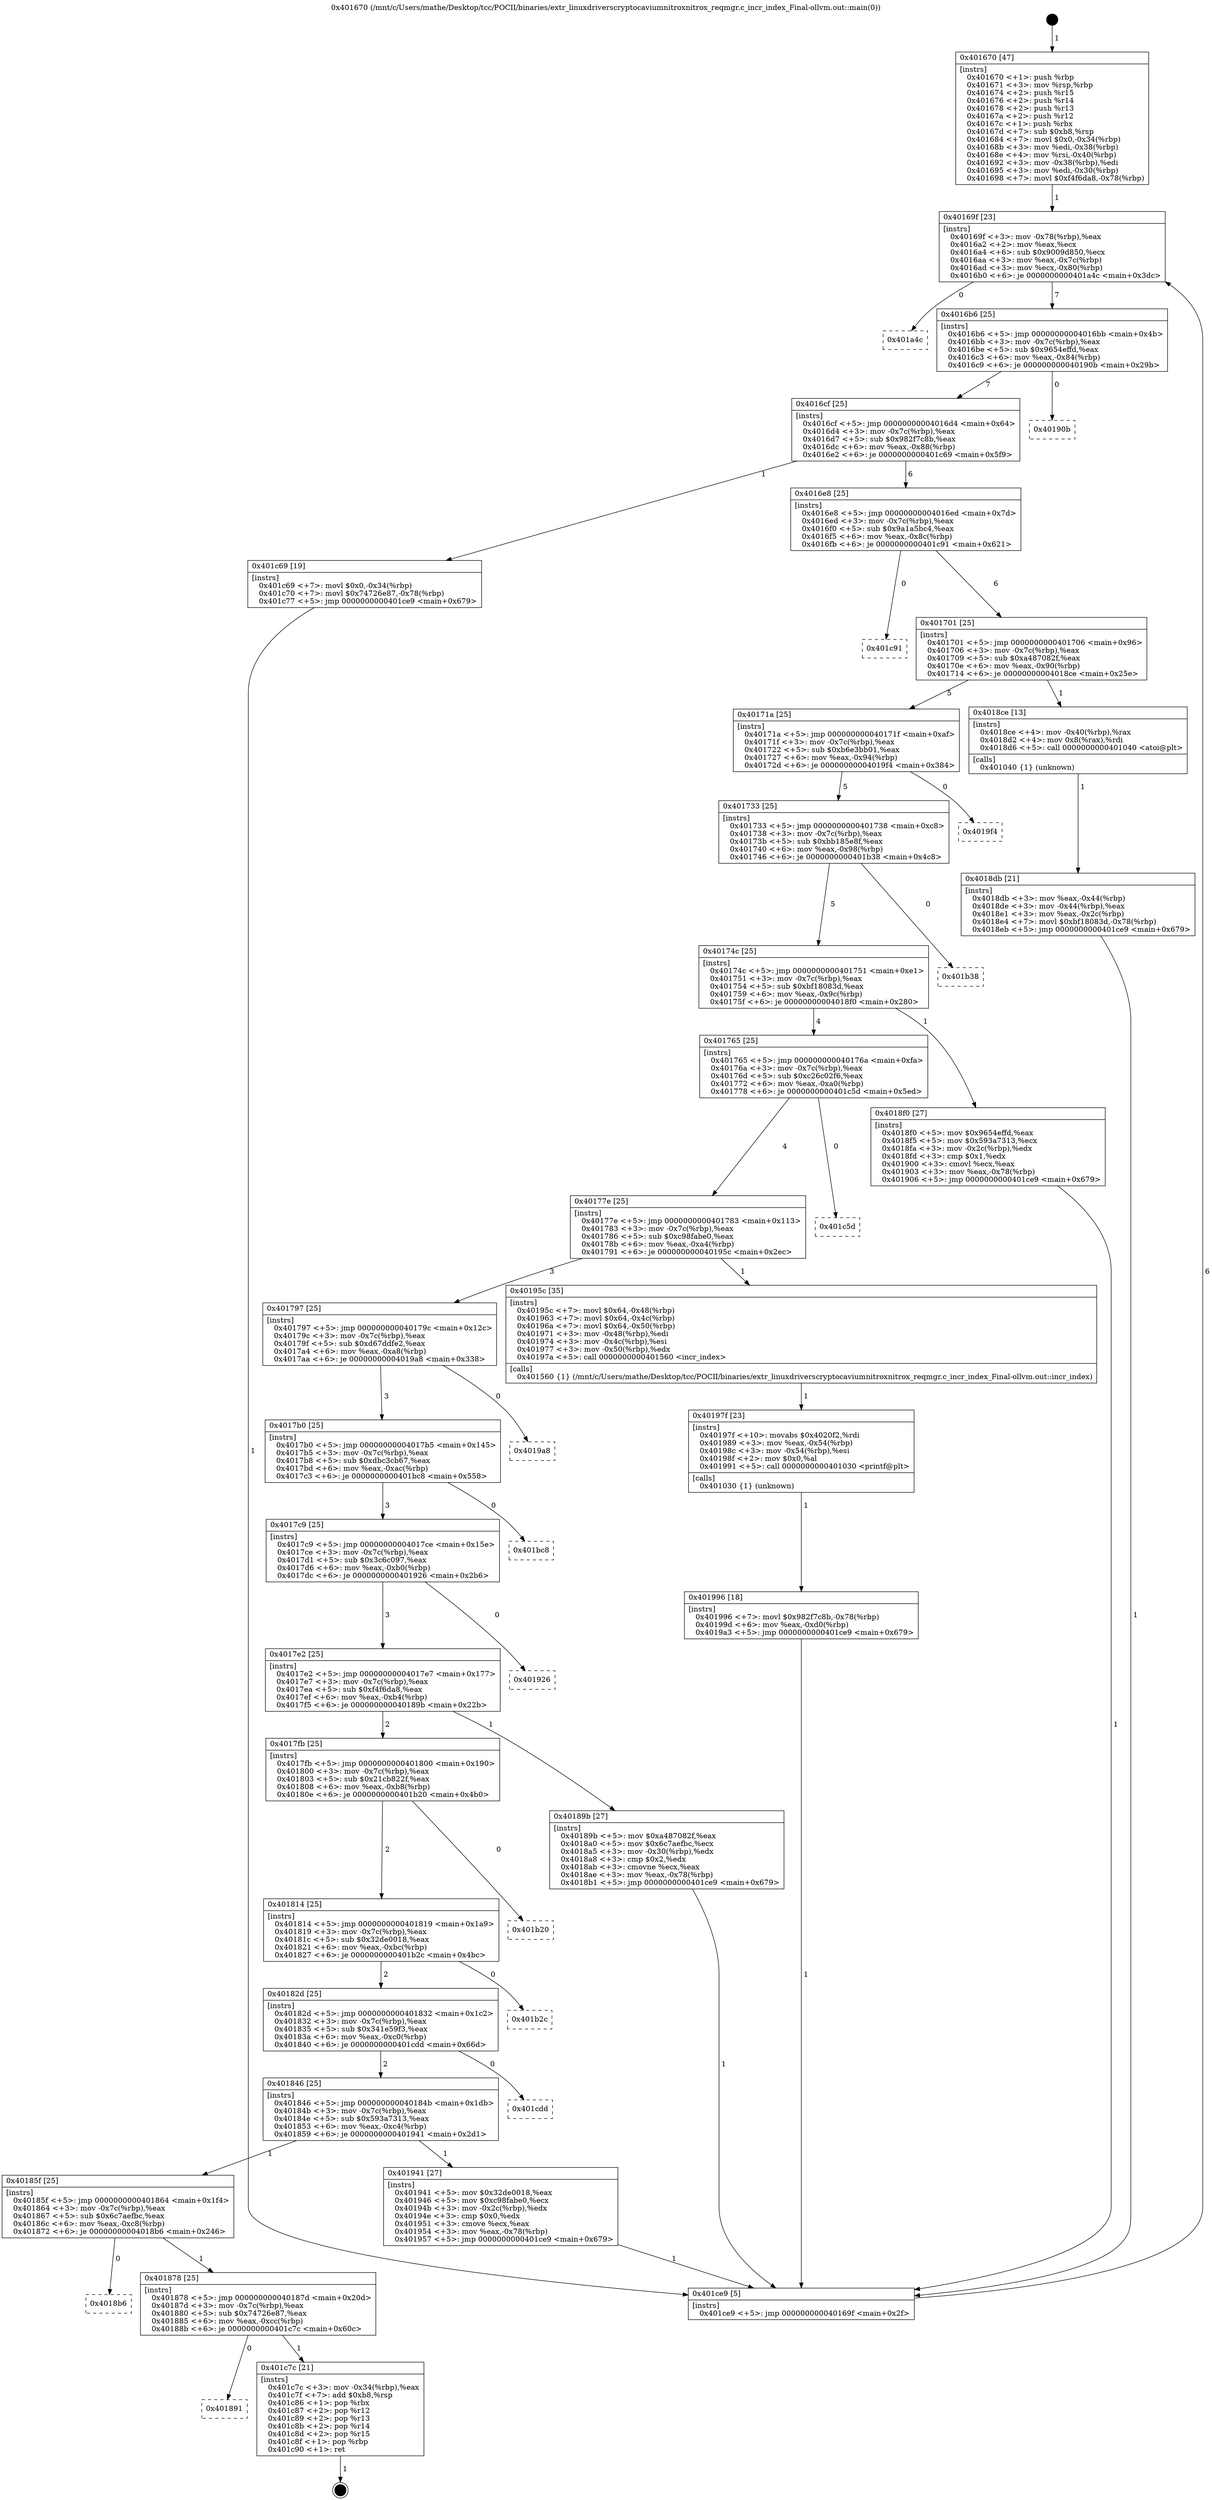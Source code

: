 digraph "0x401670" {
  label = "0x401670 (/mnt/c/Users/mathe/Desktop/tcc/POCII/binaries/extr_linuxdriverscryptocaviumnitroxnitrox_reqmgr.c_incr_index_Final-ollvm.out::main(0))"
  labelloc = "t"
  node[shape=record]

  Entry [label="",width=0.3,height=0.3,shape=circle,fillcolor=black,style=filled]
  "0x40169f" [label="{
     0x40169f [23]\l
     | [instrs]\l
     &nbsp;&nbsp;0x40169f \<+3\>: mov -0x78(%rbp),%eax\l
     &nbsp;&nbsp;0x4016a2 \<+2\>: mov %eax,%ecx\l
     &nbsp;&nbsp;0x4016a4 \<+6\>: sub $0x9009d850,%ecx\l
     &nbsp;&nbsp;0x4016aa \<+3\>: mov %eax,-0x7c(%rbp)\l
     &nbsp;&nbsp;0x4016ad \<+3\>: mov %ecx,-0x80(%rbp)\l
     &nbsp;&nbsp;0x4016b0 \<+6\>: je 0000000000401a4c \<main+0x3dc\>\l
  }"]
  "0x401a4c" [label="{
     0x401a4c\l
  }", style=dashed]
  "0x4016b6" [label="{
     0x4016b6 [25]\l
     | [instrs]\l
     &nbsp;&nbsp;0x4016b6 \<+5\>: jmp 00000000004016bb \<main+0x4b\>\l
     &nbsp;&nbsp;0x4016bb \<+3\>: mov -0x7c(%rbp),%eax\l
     &nbsp;&nbsp;0x4016be \<+5\>: sub $0x9654effd,%eax\l
     &nbsp;&nbsp;0x4016c3 \<+6\>: mov %eax,-0x84(%rbp)\l
     &nbsp;&nbsp;0x4016c9 \<+6\>: je 000000000040190b \<main+0x29b\>\l
  }"]
  Exit [label="",width=0.3,height=0.3,shape=circle,fillcolor=black,style=filled,peripheries=2]
  "0x40190b" [label="{
     0x40190b\l
  }", style=dashed]
  "0x4016cf" [label="{
     0x4016cf [25]\l
     | [instrs]\l
     &nbsp;&nbsp;0x4016cf \<+5\>: jmp 00000000004016d4 \<main+0x64\>\l
     &nbsp;&nbsp;0x4016d4 \<+3\>: mov -0x7c(%rbp),%eax\l
     &nbsp;&nbsp;0x4016d7 \<+5\>: sub $0x982f7c8b,%eax\l
     &nbsp;&nbsp;0x4016dc \<+6\>: mov %eax,-0x88(%rbp)\l
     &nbsp;&nbsp;0x4016e2 \<+6\>: je 0000000000401c69 \<main+0x5f9\>\l
  }"]
  "0x401891" [label="{
     0x401891\l
  }", style=dashed]
  "0x401c69" [label="{
     0x401c69 [19]\l
     | [instrs]\l
     &nbsp;&nbsp;0x401c69 \<+7\>: movl $0x0,-0x34(%rbp)\l
     &nbsp;&nbsp;0x401c70 \<+7\>: movl $0x74726e87,-0x78(%rbp)\l
     &nbsp;&nbsp;0x401c77 \<+5\>: jmp 0000000000401ce9 \<main+0x679\>\l
  }"]
  "0x4016e8" [label="{
     0x4016e8 [25]\l
     | [instrs]\l
     &nbsp;&nbsp;0x4016e8 \<+5\>: jmp 00000000004016ed \<main+0x7d\>\l
     &nbsp;&nbsp;0x4016ed \<+3\>: mov -0x7c(%rbp),%eax\l
     &nbsp;&nbsp;0x4016f0 \<+5\>: sub $0x9a1a5bc4,%eax\l
     &nbsp;&nbsp;0x4016f5 \<+6\>: mov %eax,-0x8c(%rbp)\l
     &nbsp;&nbsp;0x4016fb \<+6\>: je 0000000000401c91 \<main+0x621\>\l
  }"]
  "0x401c7c" [label="{
     0x401c7c [21]\l
     | [instrs]\l
     &nbsp;&nbsp;0x401c7c \<+3\>: mov -0x34(%rbp),%eax\l
     &nbsp;&nbsp;0x401c7f \<+7\>: add $0xb8,%rsp\l
     &nbsp;&nbsp;0x401c86 \<+1\>: pop %rbx\l
     &nbsp;&nbsp;0x401c87 \<+2\>: pop %r12\l
     &nbsp;&nbsp;0x401c89 \<+2\>: pop %r13\l
     &nbsp;&nbsp;0x401c8b \<+2\>: pop %r14\l
     &nbsp;&nbsp;0x401c8d \<+2\>: pop %r15\l
     &nbsp;&nbsp;0x401c8f \<+1\>: pop %rbp\l
     &nbsp;&nbsp;0x401c90 \<+1\>: ret\l
  }"]
  "0x401c91" [label="{
     0x401c91\l
  }", style=dashed]
  "0x401701" [label="{
     0x401701 [25]\l
     | [instrs]\l
     &nbsp;&nbsp;0x401701 \<+5\>: jmp 0000000000401706 \<main+0x96\>\l
     &nbsp;&nbsp;0x401706 \<+3\>: mov -0x7c(%rbp),%eax\l
     &nbsp;&nbsp;0x401709 \<+5\>: sub $0xa487082f,%eax\l
     &nbsp;&nbsp;0x40170e \<+6\>: mov %eax,-0x90(%rbp)\l
     &nbsp;&nbsp;0x401714 \<+6\>: je 00000000004018ce \<main+0x25e\>\l
  }"]
  "0x401878" [label="{
     0x401878 [25]\l
     | [instrs]\l
     &nbsp;&nbsp;0x401878 \<+5\>: jmp 000000000040187d \<main+0x20d\>\l
     &nbsp;&nbsp;0x40187d \<+3\>: mov -0x7c(%rbp),%eax\l
     &nbsp;&nbsp;0x401880 \<+5\>: sub $0x74726e87,%eax\l
     &nbsp;&nbsp;0x401885 \<+6\>: mov %eax,-0xcc(%rbp)\l
     &nbsp;&nbsp;0x40188b \<+6\>: je 0000000000401c7c \<main+0x60c\>\l
  }"]
  "0x4018ce" [label="{
     0x4018ce [13]\l
     | [instrs]\l
     &nbsp;&nbsp;0x4018ce \<+4\>: mov -0x40(%rbp),%rax\l
     &nbsp;&nbsp;0x4018d2 \<+4\>: mov 0x8(%rax),%rdi\l
     &nbsp;&nbsp;0x4018d6 \<+5\>: call 0000000000401040 \<atoi@plt\>\l
     | [calls]\l
     &nbsp;&nbsp;0x401040 \{1\} (unknown)\l
  }"]
  "0x40171a" [label="{
     0x40171a [25]\l
     | [instrs]\l
     &nbsp;&nbsp;0x40171a \<+5\>: jmp 000000000040171f \<main+0xaf\>\l
     &nbsp;&nbsp;0x40171f \<+3\>: mov -0x7c(%rbp),%eax\l
     &nbsp;&nbsp;0x401722 \<+5\>: sub $0xb6e3bb01,%eax\l
     &nbsp;&nbsp;0x401727 \<+6\>: mov %eax,-0x94(%rbp)\l
     &nbsp;&nbsp;0x40172d \<+6\>: je 00000000004019f4 \<main+0x384\>\l
  }"]
  "0x4018b6" [label="{
     0x4018b6\l
  }", style=dashed]
  "0x4019f4" [label="{
     0x4019f4\l
  }", style=dashed]
  "0x401733" [label="{
     0x401733 [25]\l
     | [instrs]\l
     &nbsp;&nbsp;0x401733 \<+5\>: jmp 0000000000401738 \<main+0xc8\>\l
     &nbsp;&nbsp;0x401738 \<+3\>: mov -0x7c(%rbp),%eax\l
     &nbsp;&nbsp;0x40173b \<+5\>: sub $0xbb185e8f,%eax\l
     &nbsp;&nbsp;0x401740 \<+6\>: mov %eax,-0x98(%rbp)\l
     &nbsp;&nbsp;0x401746 \<+6\>: je 0000000000401b38 \<main+0x4c8\>\l
  }"]
  "0x401996" [label="{
     0x401996 [18]\l
     | [instrs]\l
     &nbsp;&nbsp;0x401996 \<+7\>: movl $0x982f7c8b,-0x78(%rbp)\l
     &nbsp;&nbsp;0x40199d \<+6\>: mov %eax,-0xd0(%rbp)\l
     &nbsp;&nbsp;0x4019a3 \<+5\>: jmp 0000000000401ce9 \<main+0x679\>\l
  }"]
  "0x401b38" [label="{
     0x401b38\l
  }", style=dashed]
  "0x40174c" [label="{
     0x40174c [25]\l
     | [instrs]\l
     &nbsp;&nbsp;0x40174c \<+5\>: jmp 0000000000401751 \<main+0xe1\>\l
     &nbsp;&nbsp;0x401751 \<+3\>: mov -0x7c(%rbp),%eax\l
     &nbsp;&nbsp;0x401754 \<+5\>: sub $0xbf18083d,%eax\l
     &nbsp;&nbsp;0x401759 \<+6\>: mov %eax,-0x9c(%rbp)\l
     &nbsp;&nbsp;0x40175f \<+6\>: je 00000000004018f0 \<main+0x280\>\l
  }"]
  "0x40197f" [label="{
     0x40197f [23]\l
     | [instrs]\l
     &nbsp;&nbsp;0x40197f \<+10\>: movabs $0x4020f2,%rdi\l
     &nbsp;&nbsp;0x401989 \<+3\>: mov %eax,-0x54(%rbp)\l
     &nbsp;&nbsp;0x40198c \<+3\>: mov -0x54(%rbp),%esi\l
     &nbsp;&nbsp;0x40198f \<+2\>: mov $0x0,%al\l
     &nbsp;&nbsp;0x401991 \<+5\>: call 0000000000401030 \<printf@plt\>\l
     | [calls]\l
     &nbsp;&nbsp;0x401030 \{1\} (unknown)\l
  }"]
  "0x4018f0" [label="{
     0x4018f0 [27]\l
     | [instrs]\l
     &nbsp;&nbsp;0x4018f0 \<+5\>: mov $0x9654effd,%eax\l
     &nbsp;&nbsp;0x4018f5 \<+5\>: mov $0x593a7313,%ecx\l
     &nbsp;&nbsp;0x4018fa \<+3\>: mov -0x2c(%rbp),%edx\l
     &nbsp;&nbsp;0x4018fd \<+3\>: cmp $0x1,%edx\l
     &nbsp;&nbsp;0x401900 \<+3\>: cmovl %ecx,%eax\l
     &nbsp;&nbsp;0x401903 \<+3\>: mov %eax,-0x78(%rbp)\l
     &nbsp;&nbsp;0x401906 \<+5\>: jmp 0000000000401ce9 \<main+0x679\>\l
  }"]
  "0x401765" [label="{
     0x401765 [25]\l
     | [instrs]\l
     &nbsp;&nbsp;0x401765 \<+5\>: jmp 000000000040176a \<main+0xfa\>\l
     &nbsp;&nbsp;0x40176a \<+3\>: mov -0x7c(%rbp),%eax\l
     &nbsp;&nbsp;0x40176d \<+5\>: sub $0xc26c02f6,%eax\l
     &nbsp;&nbsp;0x401772 \<+6\>: mov %eax,-0xa0(%rbp)\l
     &nbsp;&nbsp;0x401778 \<+6\>: je 0000000000401c5d \<main+0x5ed\>\l
  }"]
  "0x40185f" [label="{
     0x40185f [25]\l
     | [instrs]\l
     &nbsp;&nbsp;0x40185f \<+5\>: jmp 0000000000401864 \<main+0x1f4\>\l
     &nbsp;&nbsp;0x401864 \<+3\>: mov -0x7c(%rbp),%eax\l
     &nbsp;&nbsp;0x401867 \<+5\>: sub $0x6c7aefbc,%eax\l
     &nbsp;&nbsp;0x40186c \<+6\>: mov %eax,-0xc8(%rbp)\l
     &nbsp;&nbsp;0x401872 \<+6\>: je 00000000004018b6 \<main+0x246\>\l
  }"]
  "0x401c5d" [label="{
     0x401c5d\l
  }", style=dashed]
  "0x40177e" [label="{
     0x40177e [25]\l
     | [instrs]\l
     &nbsp;&nbsp;0x40177e \<+5\>: jmp 0000000000401783 \<main+0x113\>\l
     &nbsp;&nbsp;0x401783 \<+3\>: mov -0x7c(%rbp),%eax\l
     &nbsp;&nbsp;0x401786 \<+5\>: sub $0xc98fabe0,%eax\l
     &nbsp;&nbsp;0x40178b \<+6\>: mov %eax,-0xa4(%rbp)\l
     &nbsp;&nbsp;0x401791 \<+6\>: je 000000000040195c \<main+0x2ec\>\l
  }"]
  "0x401941" [label="{
     0x401941 [27]\l
     | [instrs]\l
     &nbsp;&nbsp;0x401941 \<+5\>: mov $0x32de0018,%eax\l
     &nbsp;&nbsp;0x401946 \<+5\>: mov $0xc98fabe0,%ecx\l
     &nbsp;&nbsp;0x40194b \<+3\>: mov -0x2c(%rbp),%edx\l
     &nbsp;&nbsp;0x40194e \<+3\>: cmp $0x0,%edx\l
     &nbsp;&nbsp;0x401951 \<+3\>: cmove %ecx,%eax\l
     &nbsp;&nbsp;0x401954 \<+3\>: mov %eax,-0x78(%rbp)\l
     &nbsp;&nbsp;0x401957 \<+5\>: jmp 0000000000401ce9 \<main+0x679\>\l
  }"]
  "0x40195c" [label="{
     0x40195c [35]\l
     | [instrs]\l
     &nbsp;&nbsp;0x40195c \<+7\>: movl $0x64,-0x48(%rbp)\l
     &nbsp;&nbsp;0x401963 \<+7\>: movl $0x64,-0x4c(%rbp)\l
     &nbsp;&nbsp;0x40196a \<+7\>: movl $0x64,-0x50(%rbp)\l
     &nbsp;&nbsp;0x401971 \<+3\>: mov -0x48(%rbp),%edi\l
     &nbsp;&nbsp;0x401974 \<+3\>: mov -0x4c(%rbp),%esi\l
     &nbsp;&nbsp;0x401977 \<+3\>: mov -0x50(%rbp),%edx\l
     &nbsp;&nbsp;0x40197a \<+5\>: call 0000000000401560 \<incr_index\>\l
     | [calls]\l
     &nbsp;&nbsp;0x401560 \{1\} (/mnt/c/Users/mathe/Desktop/tcc/POCII/binaries/extr_linuxdriverscryptocaviumnitroxnitrox_reqmgr.c_incr_index_Final-ollvm.out::incr_index)\l
  }"]
  "0x401797" [label="{
     0x401797 [25]\l
     | [instrs]\l
     &nbsp;&nbsp;0x401797 \<+5\>: jmp 000000000040179c \<main+0x12c\>\l
     &nbsp;&nbsp;0x40179c \<+3\>: mov -0x7c(%rbp),%eax\l
     &nbsp;&nbsp;0x40179f \<+5\>: sub $0xd67ddfe2,%eax\l
     &nbsp;&nbsp;0x4017a4 \<+6\>: mov %eax,-0xa8(%rbp)\l
     &nbsp;&nbsp;0x4017aa \<+6\>: je 00000000004019a8 \<main+0x338\>\l
  }"]
  "0x401846" [label="{
     0x401846 [25]\l
     | [instrs]\l
     &nbsp;&nbsp;0x401846 \<+5\>: jmp 000000000040184b \<main+0x1db\>\l
     &nbsp;&nbsp;0x40184b \<+3\>: mov -0x7c(%rbp),%eax\l
     &nbsp;&nbsp;0x40184e \<+5\>: sub $0x593a7313,%eax\l
     &nbsp;&nbsp;0x401853 \<+6\>: mov %eax,-0xc4(%rbp)\l
     &nbsp;&nbsp;0x401859 \<+6\>: je 0000000000401941 \<main+0x2d1\>\l
  }"]
  "0x4019a8" [label="{
     0x4019a8\l
  }", style=dashed]
  "0x4017b0" [label="{
     0x4017b0 [25]\l
     | [instrs]\l
     &nbsp;&nbsp;0x4017b0 \<+5\>: jmp 00000000004017b5 \<main+0x145\>\l
     &nbsp;&nbsp;0x4017b5 \<+3\>: mov -0x7c(%rbp),%eax\l
     &nbsp;&nbsp;0x4017b8 \<+5\>: sub $0xdbc3cb67,%eax\l
     &nbsp;&nbsp;0x4017bd \<+6\>: mov %eax,-0xac(%rbp)\l
     &nbsp;&nbsp;0x4017c3 \<+6\>: je 0000000000401bc8 \<main+0x558\>\l
  }"]
  "0x401cdd" [label="{
     0x401cdd\l
  }", style=dashed]
  "0x401bc8" [label="{
     0x401bc8\l
  }", style=dashed]
  "0x4017c9" [label="{
     0x4017c9 [25]\l
     | [instrs]\l
     &nbsp;&nbsp;0x4017c9 \<+5\>: jmp 00000000004017ce \<main+0x15e\>\l
     &nbsp;&nbsp;0x4017ce \<+3\>: mov -0x7c(%rbp),%eax\l
     &nbsp;&nbsp;0x4017d1 \<+5\>: sub $0x3c6c097,%eax\l
     &nbsp;&nbsp;0x4017d6 \<+6\>: mov %eax,-0xb0(%rbp)\l
     &nbsp;&nbsp;0x4017dc \<+6\>: je 0000000000401926 \<main+0x2b6\>\l
  }"]
  "0x40182d" [label="{
     0x40182d [25]\l
     | [instrs]\l
     &nbsp;&nbsp;0x40182d \<+5\>: jmp 0000000000401832 \<main+0x1c2\>\l
     &nbsp;&nbsp;0x401832 \<+3\>: mov -0x7c(%rbp),%eax\l
     &nbsp;&nbsp;0x401835 \<+5\>: sub $0x341e59f3,%eax\l
     &nbsp;&nbsp;0x40183a \<+6\>: mov %eax,-0xc0(%rbp)\l
     &nbsp;&nbsp;0x401840 \<+6\>: je 0000000000401cdd \<main+0x66d\>\l
  }"]
  "0x401926" [label="{
     0x401926\l
  }", style=dashed]
  "0x4017e2" [label="{
     0x4017e2 [25]\l
     | [instrs]\l
     &nbsp;&nbsp;0x4017e2 \<+5\>: jmp 00000000004017e7 \<main+0x177\>\l
     &nbsp;&nbsp;0x4017e7 \<+3\>: mov -0x7c(%rbp),%eax\l
     &nbsp;&nbsp;0x4017ea \<+5\>: sub $0xf4f6da8,%eax\l
     &nbsp;&nbsp;0x4017ef \<+6\>: mov %eax,-0xb4(%rbp)\l
     &nbsp;&nbsp;0x4017f5 \<+6\>: je 000000000040189b \<main+0x22b\>\l
  }"]
  "0x401b2c" [label="{
     0x401b2c\l
  }", style=dashed]
  "0x40189b" [label="{
     0x40189b [27]\l
     | [instrs]\l
     &nbsp;&nbsp;0x40189b \<+5\>: mov $0xa487082f,%eax\l
     &nbsp;&nbsp;0x4018a0 \<+5\>: mov $0x6c7aefbc,%ecx\l
     &nbsp;&nbsp;0x4018a5 \<+3\>: mov -0x30(%rbp),%edx\l
     &nbsp;&nbsp;0x4018a8 \<+3\>: cmp $0x2,%edx\l
     &nbsp;&nbsp;0x4018ab \<+3\>: cmovne %ecx,%eax\l
     &nbsp;&nbsp;0x4018ae \<+3\>: mov %eax,-0x78(%rbp)\l
     &nbsp;&nbsp;0x4018b1 \<+5\>: jmp 0000000000401ce9 \<main+0x679\>\l
  }"]
  "0x4017fb" [label="{
     0x4017fb [25]\l
     | [instrs]\l
     &nbsp;&nbsp;0x4017fb \<+5\>: jmp 0000000000401800 \<main+0x190\>\l
     &nbsp;&nbsp;0x401800 \<+3\>: mov -0x7c(%rbp),%eax\l
     &nbsp;&nbsp;0x401803 \<+5\>: sub $0x21cb822f,%eax\l
     &nbsp;&nbsp;0x401808 \<+6\>: mov %eax,-0xb8(%rbp)\l
     &nbsp;&nbsp;0x40180e \<+6\>: je 0000000000401b20 \<main+0x4b0\>\l
  }"]
  "0x401ce9" [label="{
     0x401ce9 [5]\l
     | [instrs]\l
     &nbsp;&nbsp;0x401ce9 \<+5\>: jmp 000000000040169f \<main+0x2f\>\l
  }"]
  "0x401670" [label="{
     0x401670 [47]\l
     | [instrs]\l
     &nbsp;&nbsp;0x401670 \<+1\>: push %rbp\l
     &nbsp;&nbsp;0x401671 \<+3\>: mov %rsp,%rbp\l
     &nbsp;&nbsp;0x401674 \<+2\>: push %r15\l
     &nbsp;&nbsp;0x401676 \<+2\>: push %r14\l
     &nbsp;&nbsp;0x401678 \<+2\>: push %r13\l
     &nbsp;&nbsp;0x40167a \<+2\>: push %r12\l
     &nbsp;&nbsp;0x40167c \<+1\>: push %rbx\l
     &nbsp;&nbsp;0x40167d \<+7\>: sub $0xb8,%rsp\l
     &nbsp;&nbsp;0x401684 \<+7\>: movl $0x0,-0x34(%rbp)\l
     &nbsp;&nbsp;0x40168b \<+3\>: mov %edi,-0x38(%rbp)\l
     &nbsp;&nbsp;0x40168e \<+4\>: mov %rsi,-0x40(%rbp)\l
     &nbsp;&nbsp;0x401692 \<+3\>: mov -0x38(%rbp),%edi\l
     &nbsp;&nbsp;0x401695 \<+3\>: mov %edi,-0x30(%rbp)\l
     &nbsp;&nbsp;0x401698 \<+7\>: movl $0xf4f6da8,-0x78(%rbp)\l
  }"]
  "0x4018db" [label="{
     0x4018db [21]\l
     | [instrs]\l
     &nbsp;&nbsp;0x4018db \<+3\>: mov %eax,-0x44(%rbp)\l
     &nbsp;&nbsp;0x4018de \<+3\>: mov -0x44(%rbp),%eax\l
     &nbsp;&nbsp;0x4018e1 \<+3\>: mov %eax,-0x2c(%rbp)\l
     &nbsp;&nbsp;0x4018e4 \<+7\>: movl $0xbf18083d,-0x78(%rbp)\l
     &nbsp;&nbsp;0x4018eb \<+5\>: jmp 0000000000401ce9 \<main+0x679\>\l
  }"]
  "0x401814" [label="{
     0x401814 [25]\l
     | [instrs]\l
     &nbsp;&nbsp;0x401814 \<+5\>: jmp 0000000000401819 \<main+0x1a9\>\l
     &nbsp;&nbsp;0x401819 \<+3\>: mov -0x7c(%rbp),%eax\l
     &nbsp;&nbsp;0x40181c \<+5\>: sub $0x32de0018,%eax\l
     &nbsp;&nbsp;0x401821 \<+6\>: mov %eax,-0xbc(%rbp)\l
     &nbsp;&nbsp;0x401827 \<+6\>: je 0000000000401b2c \<main+0x4bc\>\l
  }"]
  "0x401b20" [label="{
     0x401b20\l
  }", style=dashed]
  Entry -> "0x401670" [label=" 1"]
  "0x40169f" -> "0x401a4c" [label=" 0"]
  "0x40169f" -> "0x4016b6" [label=" 7"]
  "0x401c7c" -> Exit [label=" 1"]
  "0x4016b6" -> "0x40190b" [label=" 0"]
  "0x4016b6" -> "0x4016cf" [label=" 7"]
  "0x401878" -> "0x401891" [label=" 0"]
  "0x4016cf" -> "0x401c69" [label=" 1"]
  "0x4016cf" -> "0x4016e8" [label=" 6"]
  "0x401878" -> "0x401c7c" [label=" 1"]
  "0x4016e8" -> "0x401c91" [label=" 0"]
  "0x4016e8" -> "0x401701" [label=" 6"]
  "0x40185f" -> "0x401878" [label=" 1"]
  "0x401701" -> "0x4018ce" [label=" 1"]
  "0x401701" -> "0x40171a" [label=" 5"]
  "0x40185f" -> "0x4018b6" [label=" 0"]
  "0x40171a" -> "0x4019f4" [label=" 0"]
  "0x40171a" -> "0x401733" [label=" 5"]
  "0x401c69" -> "0x401ce9" [label=" 1"]
  "0x401733" -> "0x401b38" [label=" 0"]
  "0x401733" -> "0x40174c" [label=" 5"]
  "0x401996" -> "0x401ce9" [label=" 1"]
  "0x40174c" -> "0x4018f0" [label=" 1"]
  "0x40174c" -> "0x401765" [label=" 4"]
  "0x40197f" -> "0x401996" [label=" 1"]
  "0x401765" -> "0x401c5d" [label=" 0"]
  "0x401765" -> "0x40177e" [label=" 4"]
  "0x40195c" -> "0x40197f" [label=" 1"]
  "0x40177e" -> "0x40195c" [label=" 1"]
  "0x40177e" -> "0x401797" [label=" 3"]
  "0x401941" -> "0x401ce9" [label=" 1"]
  "0x401797" -> "0x4019a8" [label=" 0"]
  "0x401797" -> "0x4017b0" [label=" 3"]
  "0x401846" -> "0x401941" [label=" 1"]
  "0x4017b0" -> "0x401bc8" [label=" 0"]
  "0x4017b0" -> "0x4017c9" [label=" 3"]
  "0x401846" -> "0x40185f" [label=" 1"]
  "0x4017c9" -> "0x401926" [label=" 0"]
  "0x4017c9" -> "0x4017e2" [label=" 3"]
  "0x40182d" -> "0x401cdd" [label=" 0"]
  "0x4017e2" -> "0x40189b" [label=" 1"]
  "0x4017e2" -> "0x4017fb" [label=" 2"]
  "0x40189b" -> "0x401ce9" [label=" 1"]
  "0x401670" -> "0x40169f" [label=" 1"]
  "0x401ce9" -> "0x40169f" [label=" 6"]
  "0x4018ce" -> "0x4018db" [label=" 1"]
  "0x4018db" -> "0x401ce9" [label=" 1"]
  "0x4018f0" -> "0x401ce9" [label=" 1"]
  "0x40182d" -> "0x401846" [label=" 2"]
  "0x4017fb" -> "0x401b20" [label=" 0"]
  "0x4017fb" -> "0x401814" [label=" 2"]
  "0x401814" -> "0x40182d" [label=" 2"]
  "0x401814" -> "0x401b2c" [label=" 0"]
}
